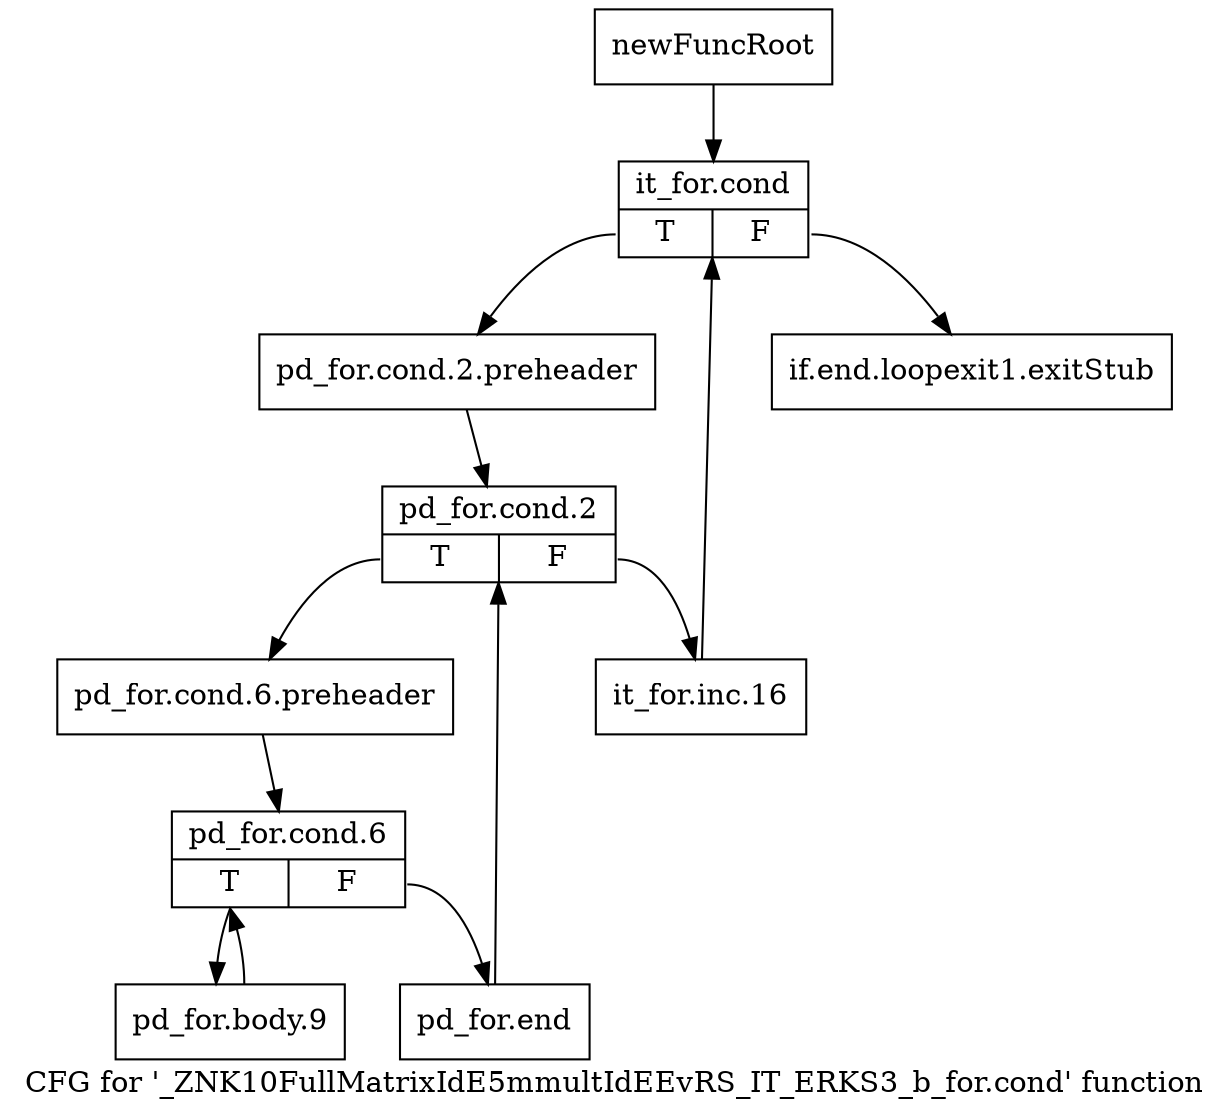 digraph "CFG for '_ZNK10FullMatrixIdE5mmultIdEEvRS_IT_ERKS3_b_for.cond' function" {
	label="CFG for '_ZNK10FullMatrixIdE5mmultIdEEvRS_IT_ERKS3_b_for.cond' function";

	Node0x92a8530 [shape=record,label="{newFuncRoot}"];
	Node0x92a8530 -> Node0x92a89b0;
	Node0x92a8960 [shape=record,label="{if.end.loopexit1.exitStub}"];
	Node0x92a89b0 [shape=record,label="{it_for.cond|{<s0>T|<s1>F}}"];
	Node0x92a89b0:s0 -> Node0x92a8a00;
	Node0x92a89b0:s1 -> Node0x92a8960;
	Node0x92a8a00 [shape=record,label="{pd_for.cond.2.preheader}"];
	Node0x92a8a00 -> Node0x92a8a50;
	Node0x92a8a50 [shape=record,label="{pd_for.cond.2|{<s0>T|<s1>F}}"];
	Node0x92a8a50:s0 -> Node0x92a8af0;
	Node0x92a8a50:s1 -> Node0x92a8aa0;
	Node0x92a8aa0 [shape=record,label="{it_for.inc.16}"];
	Node0x92a8aa0 -> Node0x92a89b0;
	Node0x92a8af0 [shape=record,label="{pd_for.cond.6.preheader}"];
	Node0x92a8af0 -> Node0x92a8b40;
	Node0x92a8b40 [shape=record,label="{pd_for.cond.6|{<s0>T|<s1>F}}"];
	Node0x92a8b40:s0 -> Node0x92a8be0;
	Node0x92a8b40:s1 -> Node0x92a8b90;
	Node0x92a8b90 [shape=record,label="{pd_for.end}"];
	Node0x92a8b90 -> Node0x92a8a50;
	Node0x92a8be0 [shape=record,label="{pd_for.body.9}"];
	Node0x92a8be0 -> Node0x92a8b40;
}
